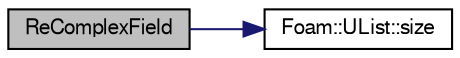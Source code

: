 digraph "ReComplexField"
{
  bgcolor="transparent";
  edge [fontname="FreeSans",fontsize="10",labelfontname="FreeSans",labelfontsize="10"];
  node [fontname="FreeSans",fontsize="10",shape=record];
  rankdir="LR";
  Node66944 [label="ReComplexField",height=0.2,width=0.4,color="black", fillcolor="grey75", style="filled", fontcolor="black"];
  Node66944 -> Node66945 [color="midnightblue",fontsize="10",style="solid",fontname="FreeSans"];
  Node66945 [label="Foam::UList::size",height=0.2,width=0.4,color="black",URL="$a25698.html#a47b3bf30da1eb3ab8076b5fbe00e0494",tooltip="Return the number of elements in the UList. "];
}
